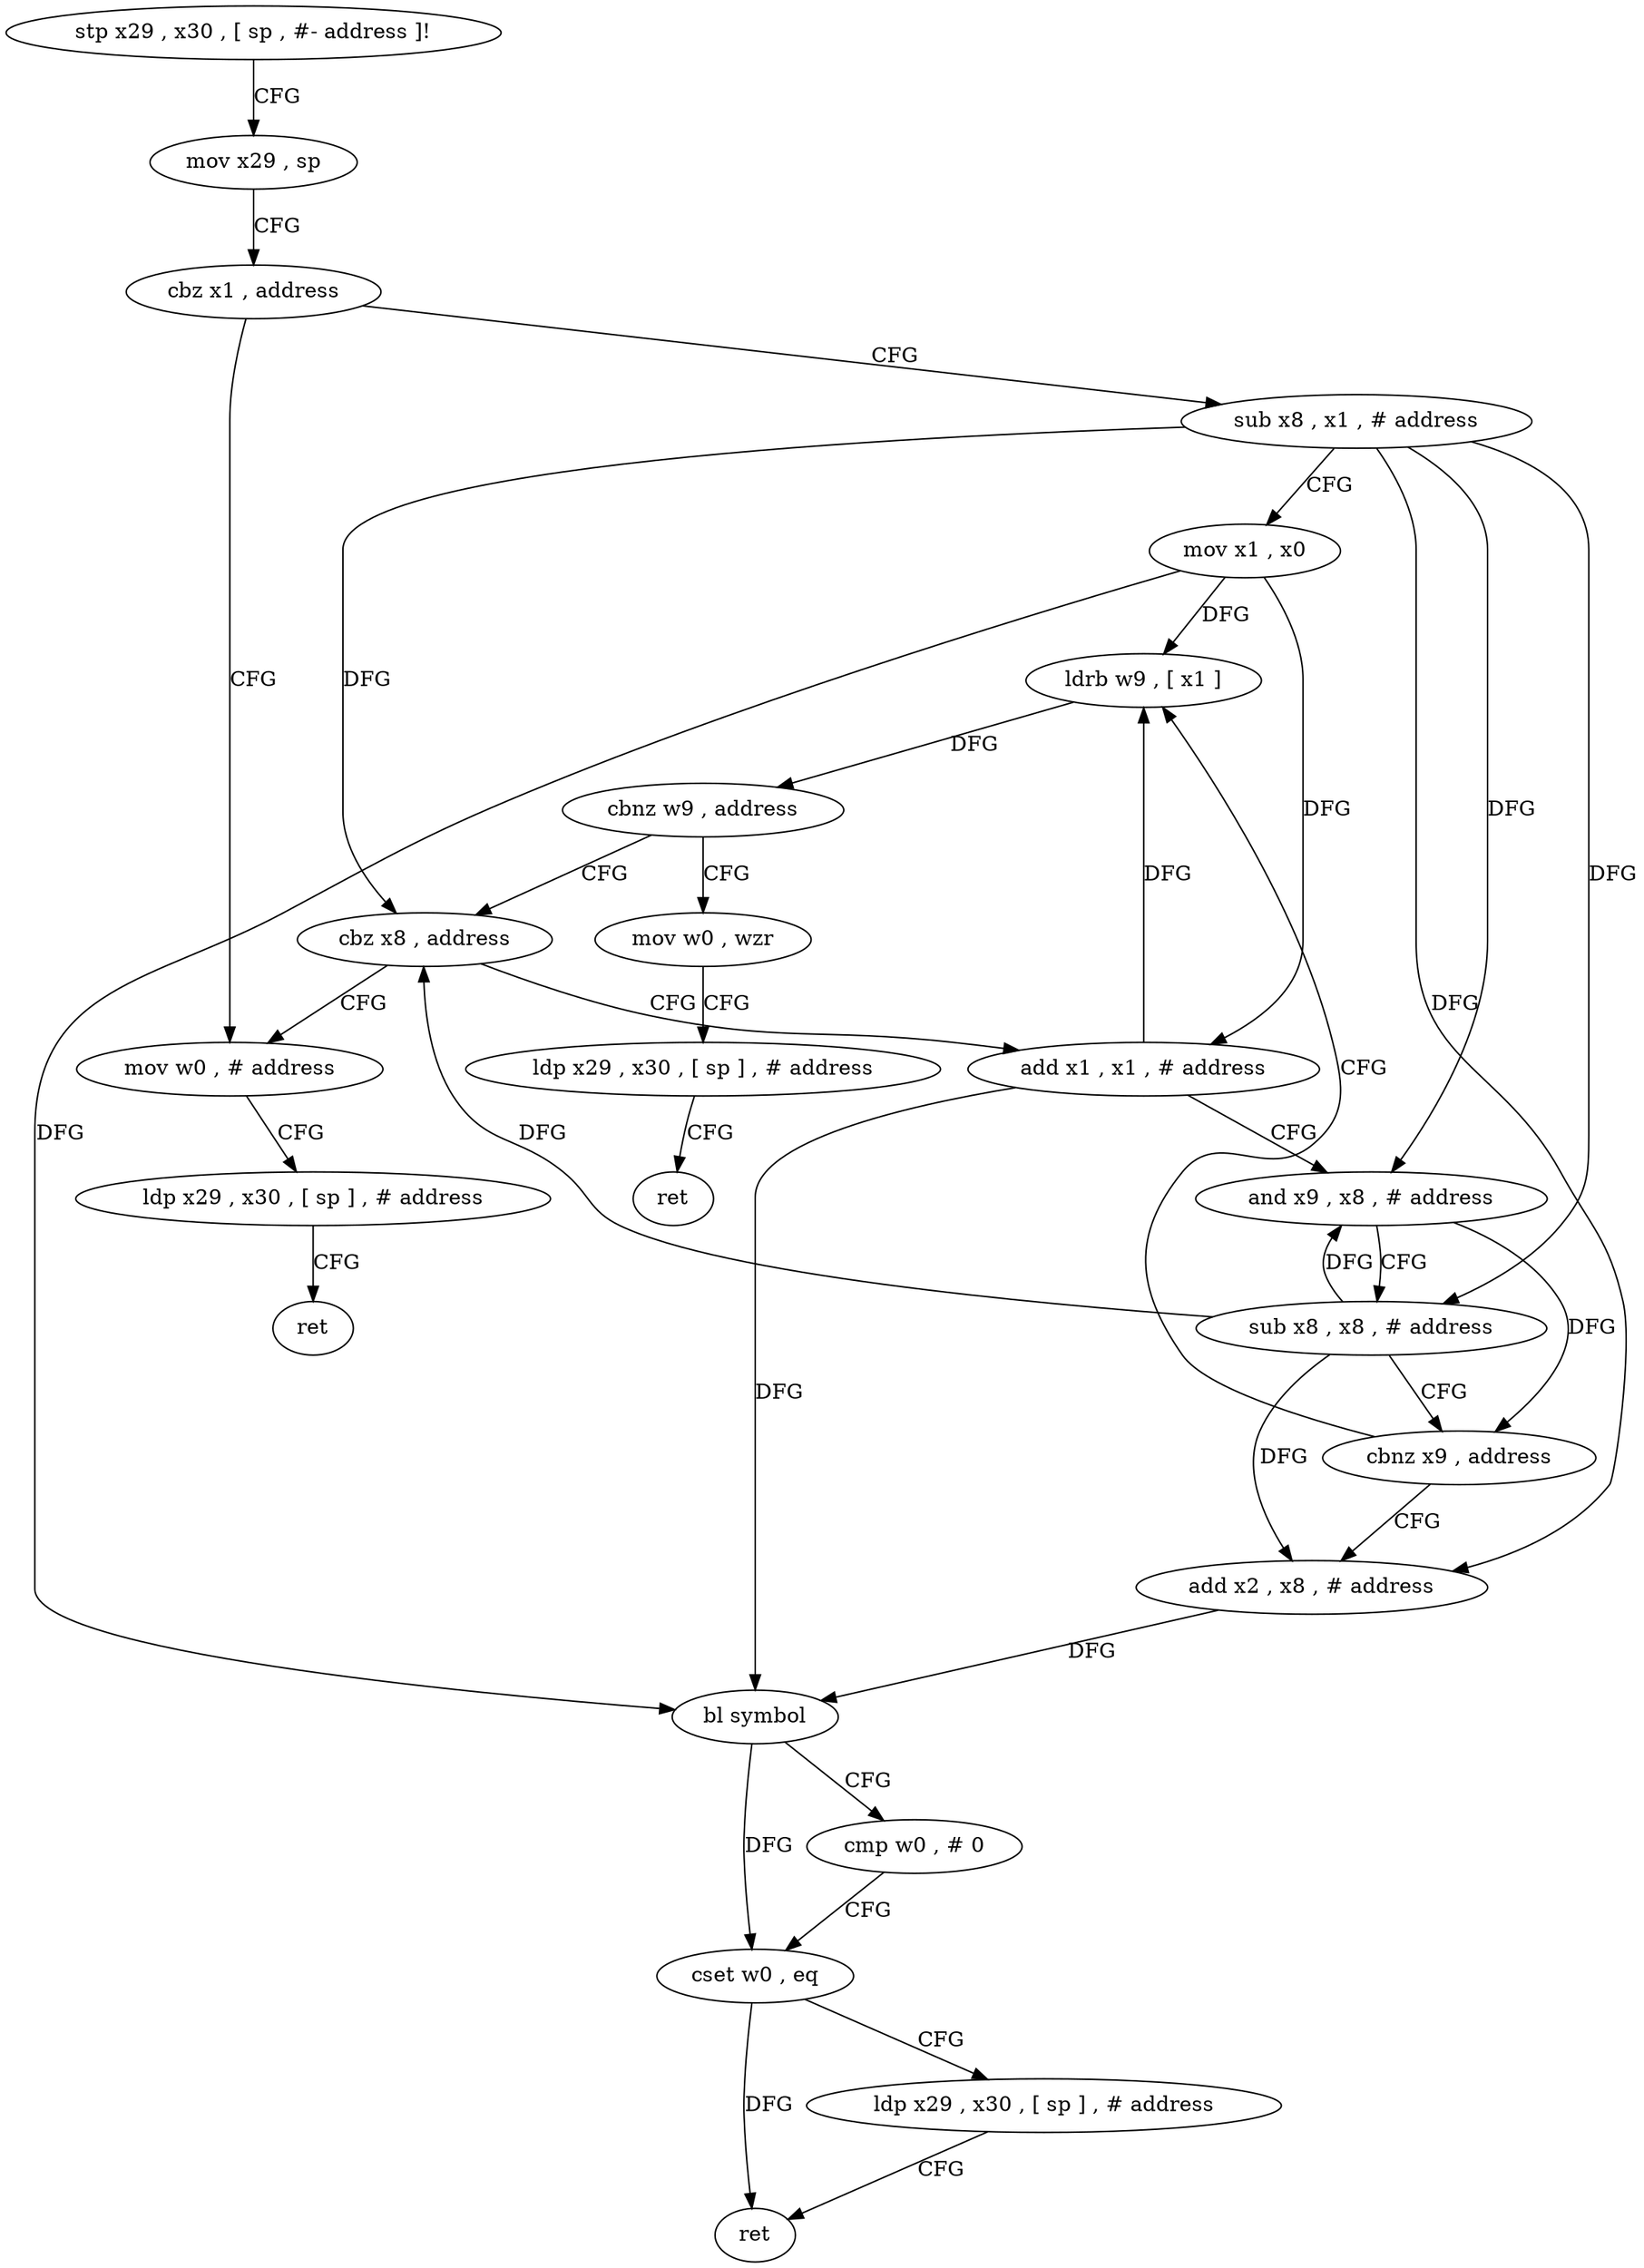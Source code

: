 digraph "func" {
"4227836" [label = "stp x29 , x30 , [ sp , #- address ]!" ]
"4227840" [label = "mov x29 , sp" ]
"4227844" [label = "cbz x1 , address" ]
"4227908" [label = "mov w0 , # address" ]
"4227848" [label = "sub x8 , x1 , # address" ]
"4227912" [label = "ldp x29 , x30 , [ sp ] , # address" ]
"4227916" [label = "ret" ]
"4227852" [label = "mov x1 , x0" ]
"4227856" [label = "ldrb w9 , [ x1 ]" ]
"4227920" [label = "mov w0 , wzr" ]
"4227924" [label = "ldp x29 , x30 , [ sp ] , # address" ]
"4227928" [label = "ret" ]
"4227864" [label = "cbz x8 , address" ]
"4227868" [label = "add x1 , x1 , # address" ]
"4227872" [label = "and x9 , x8 , # address" ]
"4227876" [label = "sub x8 , x8 , # address" ]
"4227880" [label = "cbnz x9 , address" ]
"4227884" [label = "add x2 , x8 , # address" ]
"4227860" [label = "cbnz w9 , address" ]
"4227888" [label = "bl symbol" ]
"4227892" [label = "cmp w0 , # 0" ]
"4227896" [label = "cset w0 , eq" ]
"4227900" [label = "ldp x29 , x30 , [ sp ] , # address" ]
"4227904" [label = "ret" ]
"4227836" -> "4227840" [ label = "CFG" ]
"4227840" -> "4227844" [ label = "CFG" ]
"4227844" -> "4227908" [ label = "CFG" ]
"4227844" -> "4227848" [ label = "CFG" ]
"4227908" -> "4227912" [ label = "CFG" ]
"4227848" -> "4227852" [ label = "CFG" ]
"4227848" -> "4227864" [ label = "DFG" ]
"4227848" -> "4227872" [ label = "DFG" ]
"4227848" -> "4227876" [ label = "DFG" ]
"4227848" -> "4227884" [ label = "DFG" ]
"4227912" -> "4227916" [ label = "CFG" ]
"4227852" -> "4227856" [ label = "DFG" ]
"4227852" -> "4227868" [ label = "DFG" ]
"4227852" -> "4227888" [ label = "DFG" ]
"4227856" -> "4227860" [ label = "DFG" ]
"4227920" -> "4227924" [ label = "CFG" ]
"4227924" -> "4227928" [ label = "CFG" ]
"4227864" -> "4227908" [ label = "CFG" ]
"4227864" -> "4227868" [ label = "CFG" ]
"4227868" -> "4227872" [ label = "CFG" ]
"4227868" -> "4227856" [ label = "DFG" ]
"4227868" -> "4227888" [ label = "DFG" ]
"4227872" -> "4227876" [ label = "CFG" ]
"4227872" -> "4227880" [ label = "DFG" ]
"4227876" -> "4227880" [ label = "CFG" ]
"4227876" -> "4227864" [ label = "DFG" ]
"4227876" -> "4227872" [ label = "DFG" ]
"4227876" -> "4227884" [ label = "DFG" ]
"4227880" -> "4227856" [ label = "CFG" ]
"4227880" -> "4227884" [ label = "CFG" ]
"4227884" -> "4227888" [ label = "DFG" ]
"4227860" -> "4227920" [ label = "CFG" ]
"4227860" -> "4227864" [ label = "CFG" ]
"4227888" -> "4227892" [ label = "CFG" ]
"4227888" -> "4227896" [ label = "DFG" ]
"4227892" -> "4227896" [ label = "CFG" ]
"4227896" -> "4227900" [ label = "CFG" ]
"4227896" -> "4227904" [ label = "DFG" ]
"4227900" -> "4227904" [ label = "CFG" ]
}

